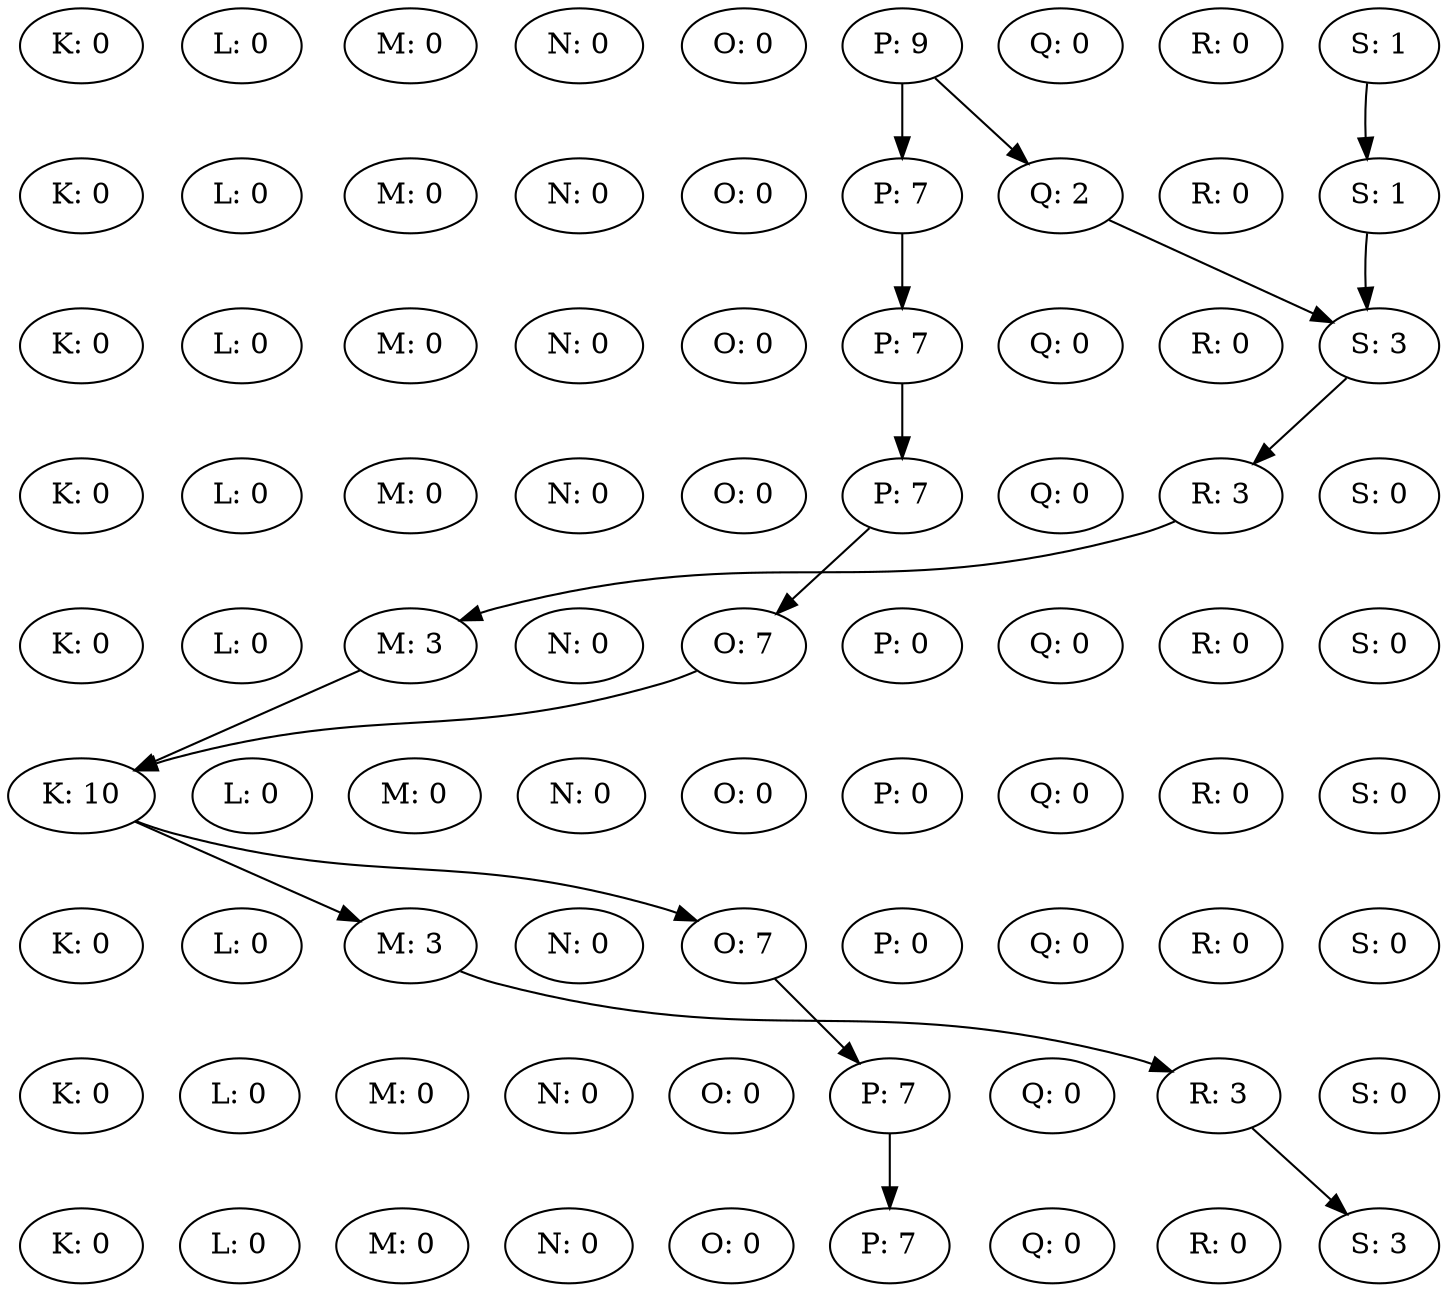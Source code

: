 digraph {
K0 [label="K: 0"];
L0 [label="L: 0"];
M0 [label="M: 0"];
N0 [label="N: 0"];
O0 [label="O: 0"];
P0 [label="P: 9"];
Q0 [label="Q: 0"];
R0 [label="R: 0"];
S0 [label="S: 1"];
rank = same {K0 -> L0 -> M0 -> N0 -> O0 -> P0 -> Q0 -> R0 -> S0 [style=invis] }K1 [label="K: 0"];
L1 [label="L: 0"];
M1 [label="M: 0"];
N1 [label="N: 0"];
O1 [label="O: 0"];
P1 [label="P: 7"];
Q1 [label="Q: 2"];
R1 [label="R: 0"];
S1 [label="S: 1"];
rank = same {K1 -> L1 -> M1 -> N1 -> O1 -> P1 -> Q1 -> R1 -> S1 [style=invis] }P0 -> P1
P0 -> Q1
S0 -> S1
K2 [label="K: 0"];
L2 [label="L: 0"];
M2 [label="M: 0"];
N2 [label="N: 0"];
O2 [label="O: 0"];
P2 [label="P: 7"];
Q2 [label="Q: 0"];
R2 [label="R: 0"];
S2 [label="S: 3"];
rank = same {K2 -> L2 -> M2 -> N2 -> O2 -> P2 -> Q2 -> R2 -> S2 [style=invis] }P1 -> P2
Q1 -> S2
S1 -> S2
K3 [label="K: 0"];
L3 [label="L: 0"];
M3 [label="M: 0"];
N3 [label="N: 0"];
O3 [label="O: 0"];
P3 [label="P: 7"];
Q3 [label="Q: 0"];
R3 [label="R: 3"];
S3 [label="S: 0"];
rank = same {K3 -> L3 -> M3 -> N3 -> O3 -> P3 -> Q3 -> R3 -> S3 [style=invis] }P2 -> P3
S2 -> R3
K4 [label="K: 0"];
L4 [label="L: 0"];
M4 [label="M: 3"];
N4 [label="N: 0"];
O4 [label="O: 7"];
P4 [label="P: 0"];
Q4 [label="Q: 0"];
R4 [label="R: 0"];
S4 [label="S: 0"];
rank = same {K4 -> L4 -> M4 -> N4 -> O4 -> P4 -> Q4 -> R4 -> S4 [style=invis] }P3 -> O4
R3 -> M4
K5 [label="K: 10"];
L5 [label="L: 0"];
M5 [label="M: 0"];
N5 [label="N: 0"];
O5 [label="O: 0"];
P5 [label="P: 0"];
Q5 [label="Q: 0"];
R5 [label="R: 0"];
S5 [label="S: 0"];
rank = same {K5 -> L5 -> M5 -> N5 -> O5 -> P5 -> Q5 -> R5 -> S5 [style=invis] }M4 -> K5
O4 -> K5
K6 [label="K: 0"];
L6 [label="L: 0"];
M6 [label="M: 3"];
N6 [label="N: 0"];
O6 [label="O: 7"];
P6 [label="P: 0"];
Q6 [label="Q: 0"];
R6 [label="R: 0"];
S6 [label="S: 0"];
rank = same {K6 -> L6 -> M6 -> N6 -> O6 -> P6 -> Q6 -> R6 -> S6 [style=invis] }K5 -> M6
K5 -> O6
K7 [label="K: 0"];
L7 [label="L: 0"];
M7 [label="M: 0"];
N7 [label="N: 0"];
O7 [label="O: 0"];
P7 [label="P: 7"];
Q7 [label="Q: 0"];
R7 [label="R: 3"];
S7 [label="S: 0"];
rank = same {K7 -> L7 -> M7 -> N7 -> O7 -> P7 -> Q7 -> R7 -> S7 [style=invis] }M6 -> R7
O6 -> P7
K8 [label="K: 0"];
L8 [label="L: 0"];
M8 [label="M: 0"];
N8 [label="N: 0"];
O8 [label="O: 0"];
P8 [label="P: 7"];
Q8 [label="Q: 0"];
R8 [label="R: 0"];
S8 [label="S: 3"];
rank = same {K8 -> L8 -> M8 -> N8 -> O8 -> P8 -> Q8 -> R8 -> S8 [style=invis] }P7 -> P8
R7 -> S8
K0 -> K1 -> K2 -> K3 -> K4 -> K5 -> K6 -> K7 -> K8 [ style=invis; weight=1000 ]
S0 -> S1 -> S2 -> S3 -> S4 -> S5 -> S6 -> S7 -> S8 [ style=invis; weight=1000 ]
}
